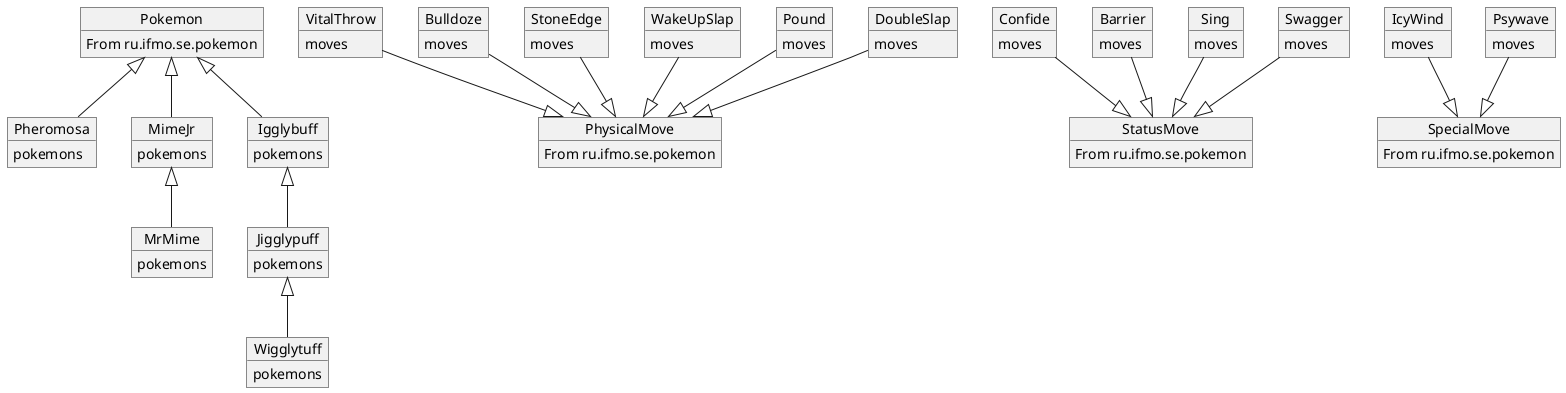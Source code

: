 @startuml
object Pokemon
Pokemon : From ru.ifmo.se.pokemon

object Pheromosa
Pheromosa : pokemons
object MimeJr
MimeJr : pokemons
object MrMime
MrMime : pokemons
object Igglybuff
Igglybuff : pokemons
object Jigglypuff
Jigglypuff : pokemons
object Wigglytuff
Wigglytuff : pokemons

object PhysicalMove
PhysicalMove : From ru.ifmo.se.pokemon
object StatusMove
StatusMove : From ru.ifmo.se.pokemon
object SpecialMove
SpecialMove : From ru.ifmo.se.pokemon

object VitalThrow
VitalThrow : moves
object Confide
Confide : moves
object Bulldoze
Bulldoze : moves
object StoneEdge
StoneEdge : moves
object IcyWind
IcyWind : moves
object WakeUpSlap
WakeUpSlap : moves
object Barrier
Barrier : moves
object Psywave
Psywave : moves
object Sing
Sing : moves
object Swagger
Swagger : moves
object Pound
Pound : moves
object DoubleSlap
DoubleSlap : moves


Pokemon <|-- Pheromosa
Pokemon <|-- MimeJr
MimeJr <|-- MrMime
Pokemon <|-- Igglybuff
Igglybuff <|-- Jigglypuff
Jigglypuff <|-- Wigglytuff


Bulldoze --|> PhysicalMove
DoubleSlap --|> PhysicalMove
Pound --|> PhysicalMove
StoneEdge --|> PhysicalMove
VitalThrow --|> PhysicalMove
WakeUpSlap --|> PhysicalMove

Barrier --|> StatusMove
Confide --|> StatusMove
Sing --|> StatusMove
Swagger --|> StatusMove

IcyWind --|> SpecialMove
Psywave --|> SpecialMove


'Pheromosa <-- VitalThrow
'Pheromosa <-- Confide
'Pheromosa <-- Bulldoze
'Pheromosa <-- StoneEdge
'
'MimeJr <-- IcyWind
'MimeJr <-- WakeUpSlap
'MimeJr <-- Barrier
'
'MrMime <-- IcyWind
'MrMime <-- WakeUpSlap
'MrMime <-- Barrier
'MrMime <-- Psywave
'
'Igglybuff <-- Sing
'Igglybuff <-- Swagger
'
'Jigglypuff <-- Sing
'Jigglypuff <-- Swagger
'Jigglypuff <-- Pound
'
'Wigglytuff <-- Sing
'Wigglytuff <-- Swagger
'Wigglytuff <-- Pound
'Wigglytuff <-- DoubleSlap
@enduml